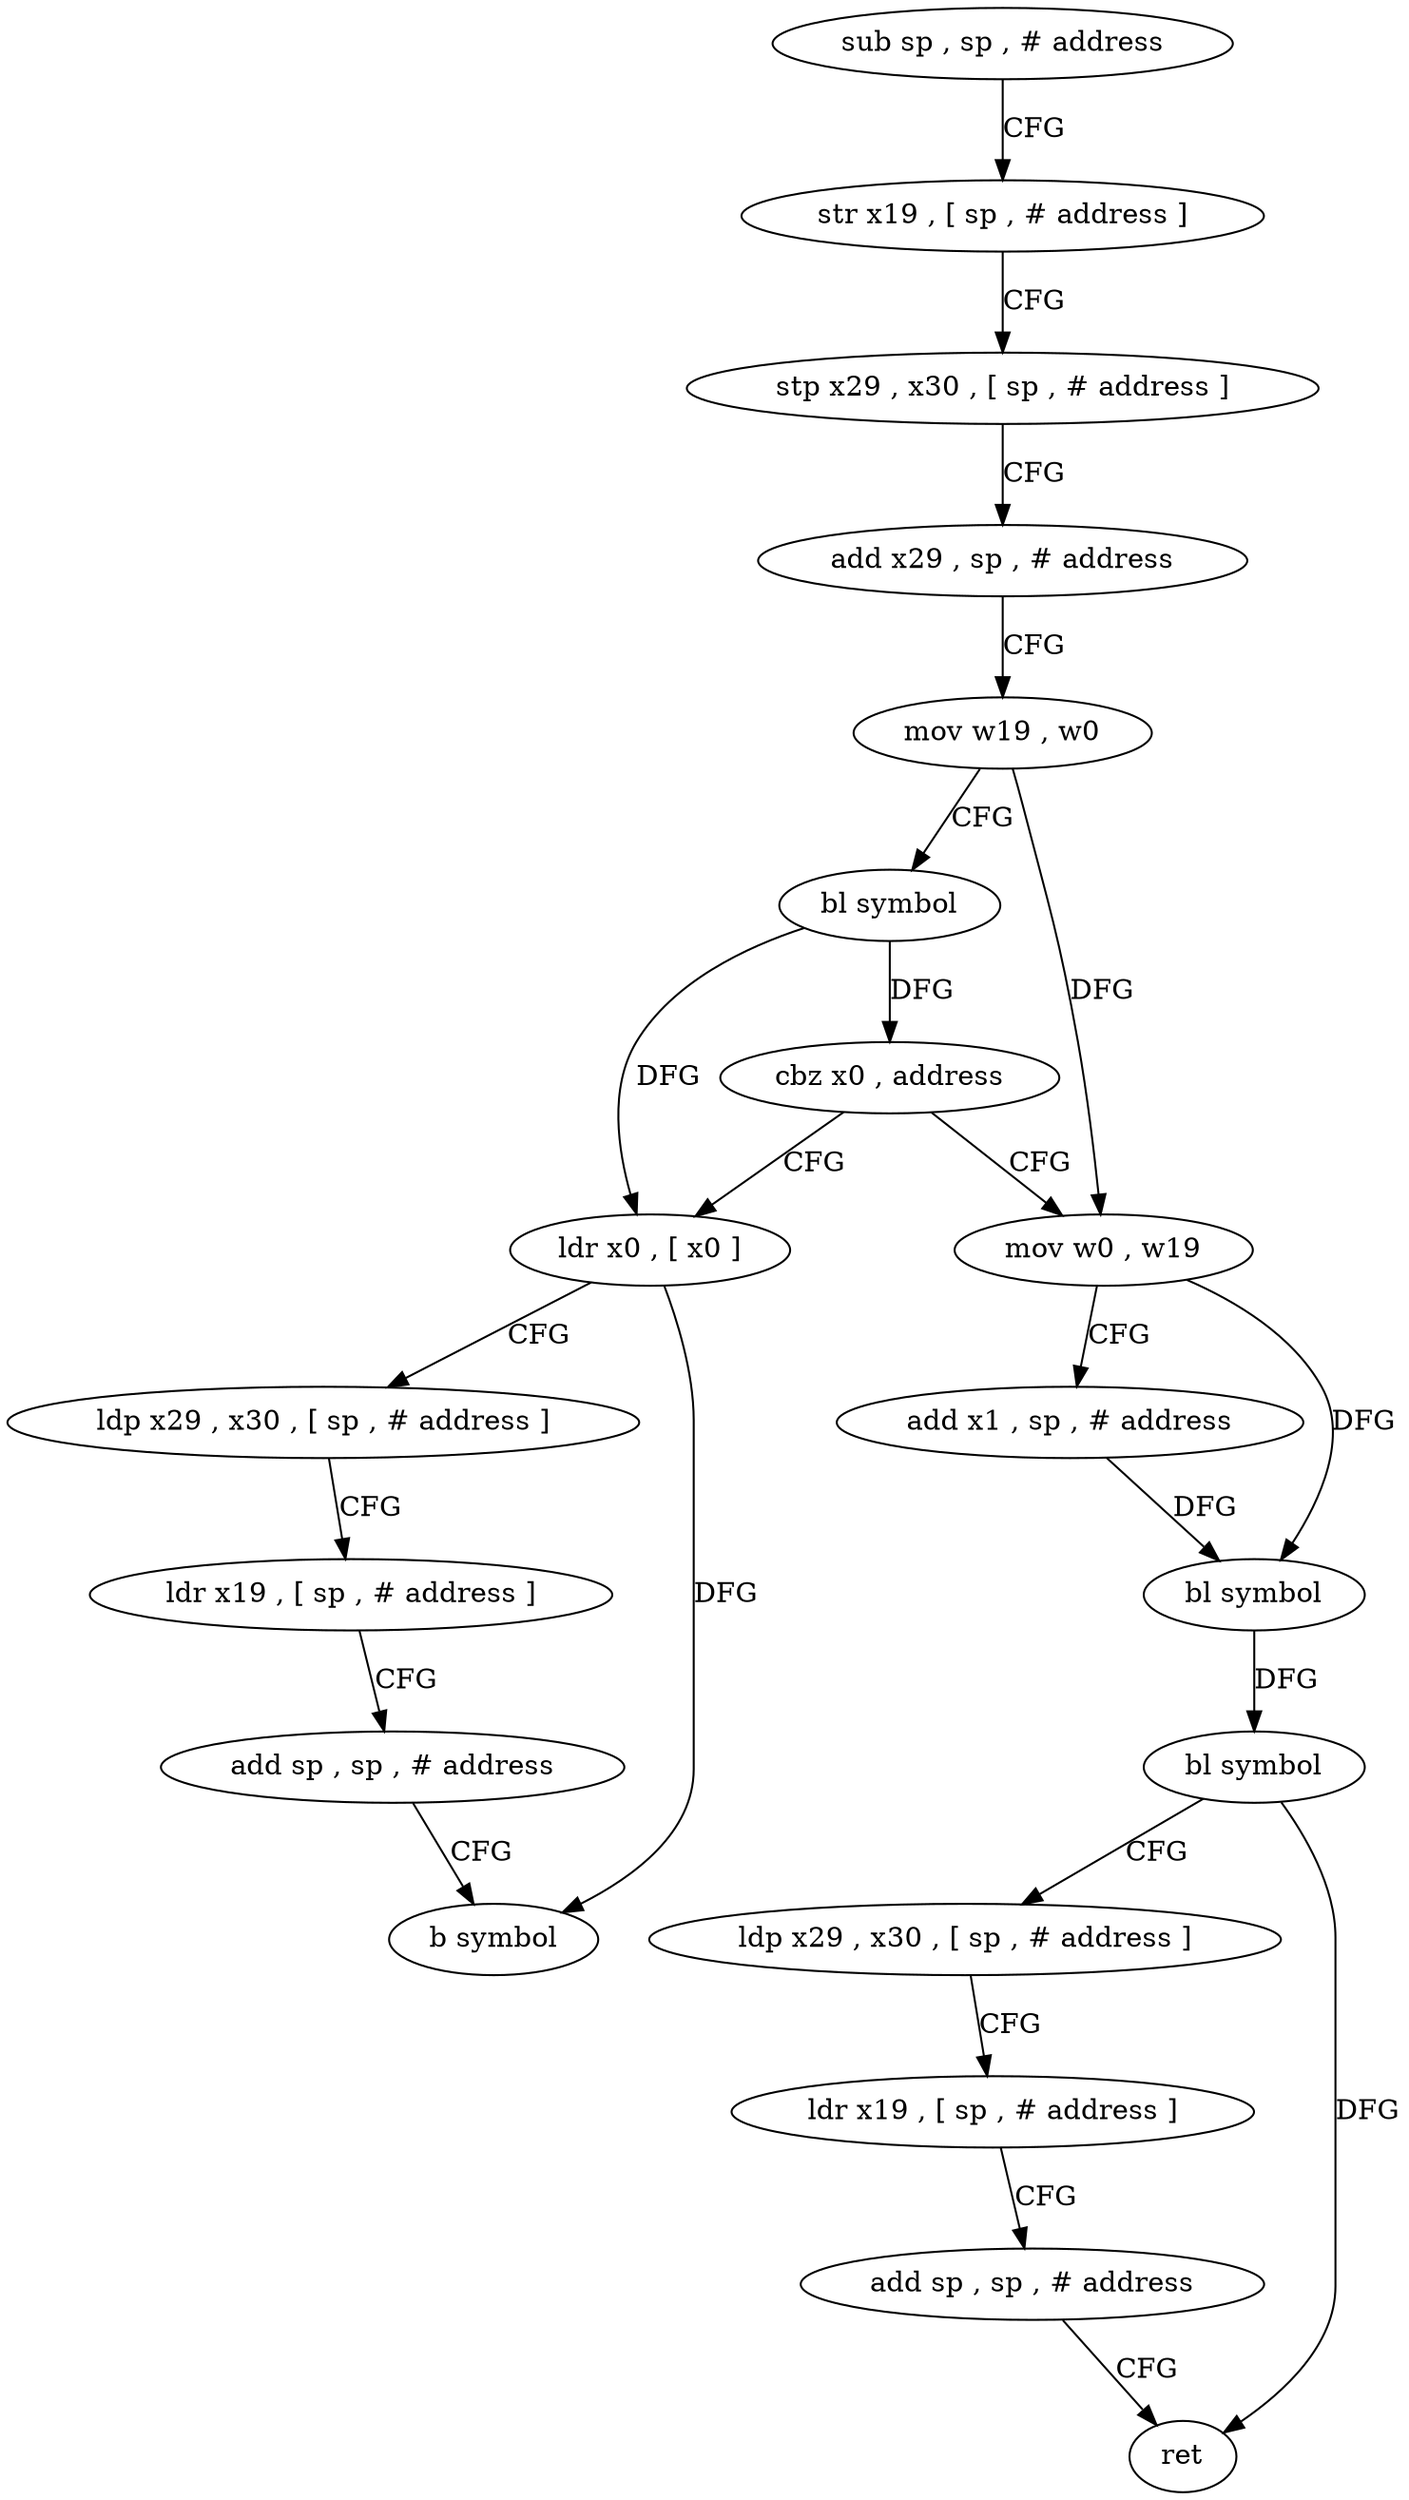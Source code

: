 digraph "func" {
"4203840" [label = "sub sp , sp , # address" ]
"4203844" [label = "str x19 , [ sp , # address ]" ]
"4203848" [label = "stp x29 , x30 , [ sp , # address ]" ]
"4203852" [label = "add x29 , sp , # address" ]
"4203856" [label = "mov w19 , w0" ]
"4203860" [label = "bl symbol" ]
"4203864" [label = "cbz x0 , address" ]
"4203888" [label = "mov w0 , w19" ]
"4203868" [label = "ldr x0 , [ x0 ]" ]
"4203892" [label = "add x1 , sp , # address" ]
"4203896" [label = "bl symbol" ]
"4203900" [label = "bl symbol" ]
"4203904" [label = "ldp x29 , x30 , [ sp , # address ]" ]
"4203908" [label = "ldr x19 , [ sp , # address ]" ]
"4203912" [label = "add sp , sp , # address" ]
"4203916" [label = "ret" ]
"4203872" [label = "ldp x29 , x30 , [ sp , # address ]" ]
"4203876" [label = "ldr x19 , [ sp , # address ]" ]
"4203880" [label = "add sp , sp , # address" ]
"4203884" [label = "b symbol" ]
"4203840" -> "4203844" [ label = "CFG" ]
"4203844" -> "4203848" [ label = "CFG" ]
"4203848" -> "4203852" [ label = "CFG" ]
"4203852" -> "4203856" [ label = "CFG" ]
"4203856" -> "4203860" [ label = "CFG" ]
"4203856" -> "4203888" [ label = "DFG" ]
"4203860" -> "4203864" [ label = "DFG" ]
"4203860" -> "4203868" [ label = "DFG" ]
"4203864" -> "4203888" [ label = "CFG" ]
"4203864" -> "4203868" [ label = "CFG" ]
"4203888" -> "4203892" [ label = "CFG" ]
"4203888" -> "4203896" [ label = "DFG" ]
"4203868" -> "4203872" [ label = "CFG" ]
"4203868" -> "4203884" [ label = "DFG" ]
"4203892" -> "4203896" [ label = "DFG" ]
"4203896" -> "4203900" [ label = "DFG" ]
"4203900" -> "4203904" [ label = "CFG" ]
"4203900" -> "4203916" [ label = "DFG" ]
"4203904" -> "4203908" [ label = "CFG" ]
"4203908" -> "4203912" [ label = "CFG" ]
"4203912" -> "4203916" [ label = "CFG" ]
"4203872" -> "4203876" [ label = "CFG" ]
"4203876" -> "4203880" [ label = "CFG" ]
"4203880" -> "4203884" [ label = "CFG" ]
}
